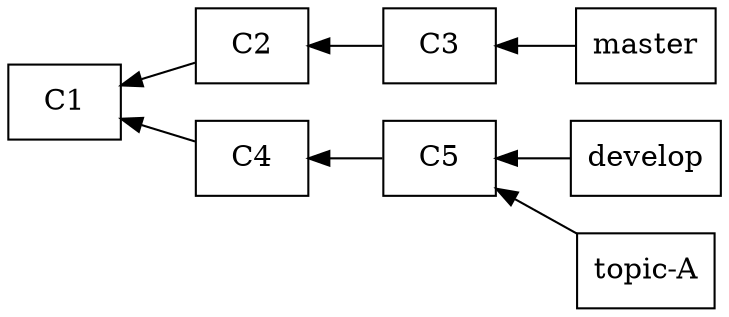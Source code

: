 digraph G {
  rankdir=RL

  node [shape=rectangle,style="fill=green!20"]
  C1
  C2
  C3
  C4
  C5

  node [shape=rectangle,style="fill=yellow!20"]
  develop
  "topic-A"
  master

  C2 -> C1
  C3 -> C2
  C4 -> C1
  C5 -> C4

  master -> C3
  "topic-A" -> C5
  develop -> C5
}